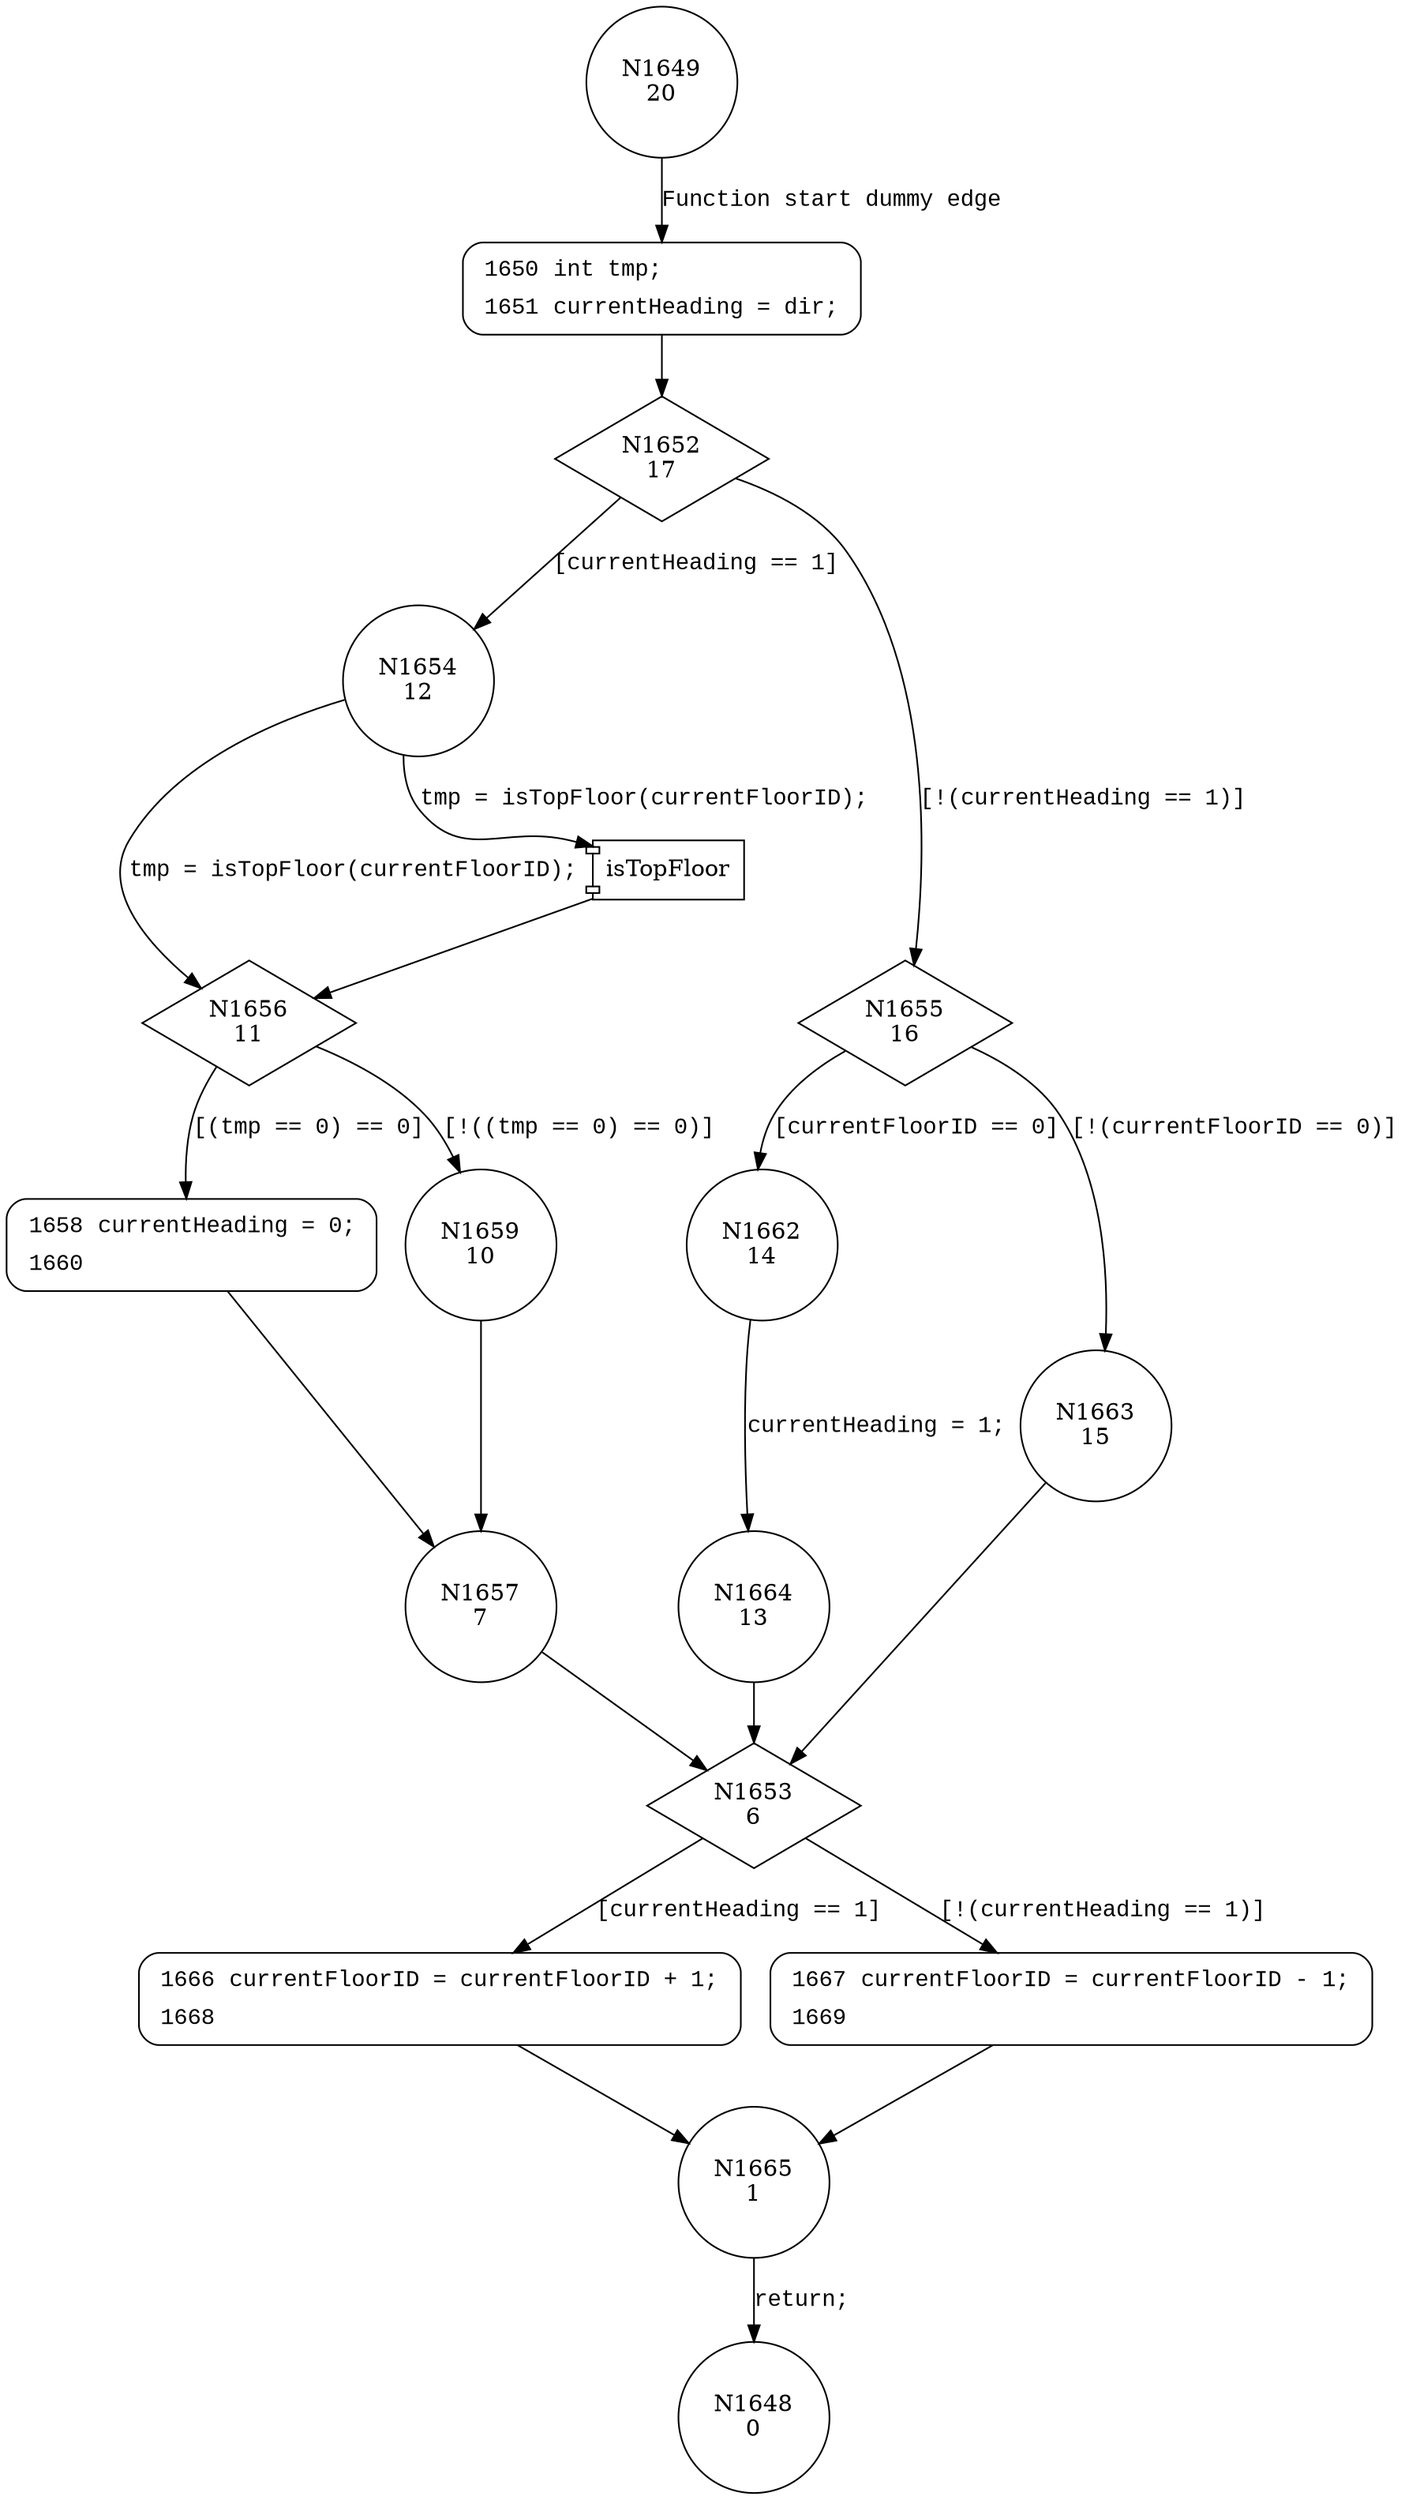 digraph continueInDirection {
1649 [shape="circle" label="N1649\n20"]
1650 [shape="circle" label="N1650\n19"]
1652 [shape="diamond" label="N1652\n17"]
1654 [shape="circle" label="N1654\n12"]
1655 [shape="diamond" label="N1655\n16"]
1662 [shape="circle" label="N1662\n14"]
1663 [shape="circle" label="N1663\n15"]
1653 [shape="diamond" label="N1653\n6"]
1666 [shape="circle" label="N1666\n3"]
1667 [shape="circle" label="N1667\n5"]
1665 [shape="circle" label="N1665\n1"]
1648 [shape="circle" label="N1648\n0"]
1664 [shape="circle" label="N1664\n13"]
1656 [shape="diamond" label="N1656\n11"]
1658 [shape="circle" label="N1658\n9"]
1659 [shape="circle" label="N1659\n10"]
1657 [shape="circle" label="N1657\n7"]
1650 [style="filled,bold" penwidth="1" fillcolor="white" fontname="Courier New" shape="Mrecord" label=<<table border="0" cellborder="0" cellpadding="3" bgcolor="white"><tr><td align="right">1650</td><td align="left">int tmp;</td></tr><tr><td align="right">1651</td><td align="left">currentHeading = dir;</td></tr></table>>]
1650 -> 1652[label=""]
1667 [style="filled,bold" penwidth="1" fillcolor="white" fontname="Courier New" shape="Mrecord" label=<<table border="0" cellborder="0" cellpadding="3" bgcolor="white"><tr><td align="right">1667</td><td align="left">currentFloorID = currentFloorID - 1;</td></tr><tr><td align="right">1669</td><td align="left"></td></tr></table>>]
1667 -> 1665[label=""]
1666 [style="filled,bold" penwidth="1" fillcolor="white" fontname="Courier New" shape="Mrecord" label=<<table border="0" cellborder="0" cellpadding="3" bgcolor="white"><tr><td align="right">1666</td><td align="left">currentFloorID = currentFloorID + 1;</td></tr><tr><td align="right">1668</td><td align="left"></td></tr></table>>]
1666 -> 1665[label=""]
1658 [style="filled,bold" penwidth="1" fillcolor="white" fontname="Courier New" shape="Mrecord" label=<<table border="0" cellborder="0" cellpadding="3" bgcolor="white"><tr><td align="right">1658</td><td align="left">currentHeading = 0;</td></tr><tr><td align="right">1660</td><td align="left"></td></tr></table>>]
1658 -> 1657[label=""]
1649 -> 1650 [label="Function start dummy edge" fontname="Courier New"]
1652 -> 1654 [label="[currentHeading == 1]" fontname="Courier New"]
1652 -> 1655 [label="[!(currentHeading == 1)]" fontname="Courier New"]
1655 -> 1662 [label="[currentFloorID == 0]" fontname="Courier New"]
1655 -> 1663 [label="[!(currentFloorID == 0)]" fontname="Courier New"]
1653 -> 1666 [label="[currentHeading == 1]" fontname="Courier New"]
1653 -> 1667 [label="[!(currentHeading == 1)]" fontname="Courier New"]
1665 -> 1648 [label="return;" fontname="Courier New"]
1662 -> 1664 [label="currentHeading = 1;" fontname="Courier New"]
100147 [shape="component" label="isTopFloor"]
1654 -> 100147 [label="tmp = isTopFloor(currentFloorID);" fontname="Courier New"]
100147 -> 1656 [label="" fontname="Courier New"]
1654 -> 1656 [label="tmp = isTopFloor(currentFloorID);" fontname="Courier New"]
1656 -> 1658 [label="[(tmp == 0) == 0]" fontname="Courier New"]
1656 -> 1659 [label="[!((tmp == 0) == 0)]" fontname="Courier New"]
1657 -> 1653 [label="" fontname="Courier New"]
1663 -> 1653 [label="" fontname="Courier New"]
1664 -> 1653 [label="" fontname="Courier New"]
1659 -> 1657 [label="" fontname="Courier New"]
}